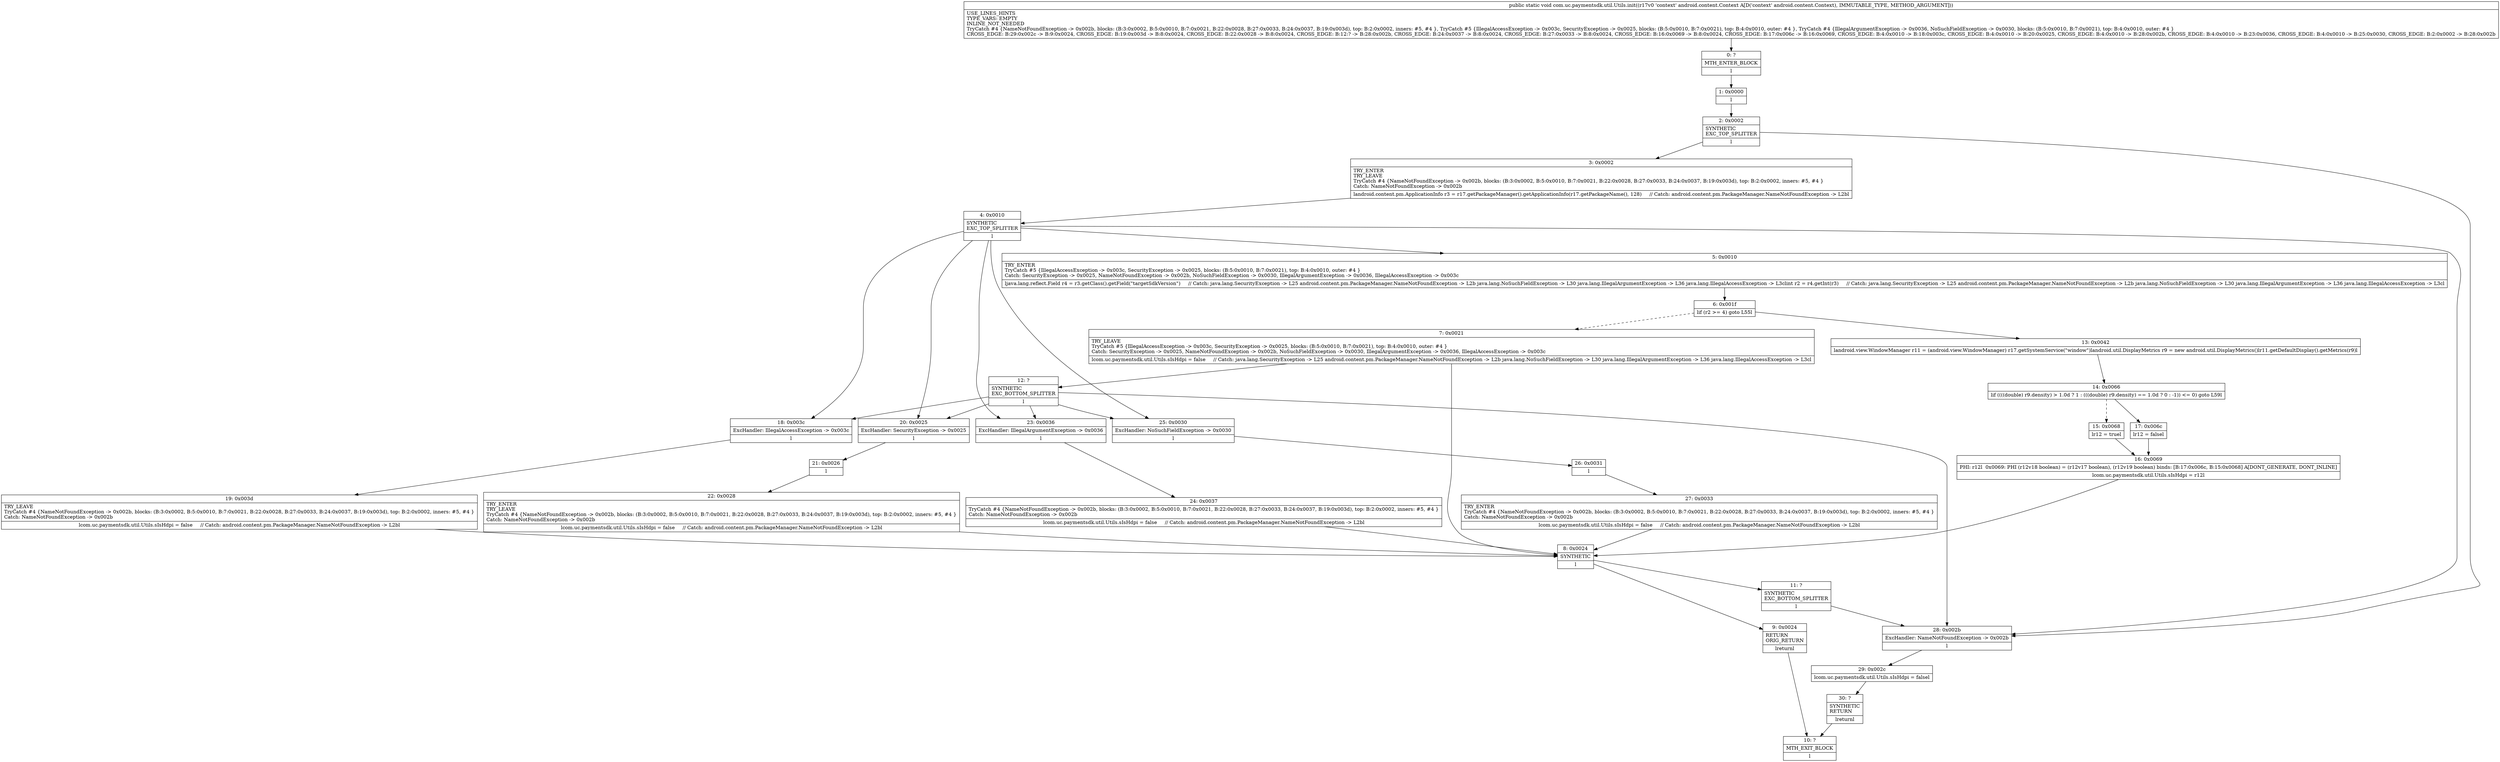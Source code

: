 digraph "CFG forcom.uc.paymentsdk.util.Utils.init(Landroid\/content\/Context;)V" {
Node_0 [shape=record,label="{0\:\ ?|MTH_ENTER_BLOCK\l|l}"];
Node_1 [shape=record,label="{1\:\ 0x0000|l}"];
Node_2 [shape=record,label="{2\:\ 0x0002|SYNTHETIC\lEXC_TOP_SPLITTER\l|l}"];
Node_3 [shape=record,label="{3\:\ 0x0002|TRY_ENTER\lTRY_LEAVE\lTryCatch #4 \{NameNotFoundException \-\> 0x002b, blocks: (B:3:0x0002, B:5:0x0010, B:7:0x0021, B:22:0x0028, B:27:0x0033, B:24:0x0037, B:19:0x003d), top: B:2:0x0002, inners: #5, #4 \}\lCatch: NameNotFoundException \-\> 0x002b\l|landroid.content.pm.ApplicationInfo r3 = r17.getPackageManager().getApplicationInfo(r17.getPackageName(), 128)     \/\/ Catch: android.content.pm.PackageManager.NameNotFoundException \-\> L2bl}"];
Node_4 [shape=record,label="{4\:\ 0x0010|SYNTHETIC\lEXC_TOP_SPLITTER\l|l}"];
Node_5 [shape=record,label="{5\:\ 0x0010|TRY_ENTER\lTryCatch #5 \{IllegalAccessException \-\> 0x003c, SecurityException \-\> 0x0025, blocks: (B:5:0x0010, B:7:0x0021), top: B:4:0x0010, outer: #4 \}\lCatch: SecurityException \-\> 0x0025, NameNotFoundException \-\> 0x002b, NoSuchFieldException \-\> 0x0030, IllegalArgumentException \-\> 0x0036, IllegalAccessException \-\> 0x003c\l|ljava.lang.reflect.Field r4 = r3.getClass().getField(\"targetSdkVersion\")     \/\/ Catch: java.lang.SecurityException \-\> L25 android.content.pm.PackageManager.NameNotFoundException \-\> L2b java.lang.NoSuchFieldException \-\> L30 java.lang.IllegalArgumentException \-\> L36 java.lang.IllegalAccessException \-\> L3clint r2 = r4.getInt(r3)     \/\/ Catch: java.lang.SecurityException \-\> L25 android.content.pm.PackageManager.NameNotFoundException \-\> L2b java.lang.NoSuchFieldException \-\> L30 java.lang.IllegalArgumentException \-\> L36 java.lang.IllegalAccessException \-\> L3cl}"];
Node_6 [shape=record,label="{6\:\ 0x001f|lif (r2 \>= 4) goto L55l}"];
Node_7 [shape=record,label="{7\:\ 0x0021|TRY_LEAVE\lTryCatch #5 \{IllegalAccessException \-\> 0x003c, SecurityException \-\> 0x0025, blocks: (B:5:0x0010, B:7:0x0021), top: B:4:0x0010, outer: #4 \}\lCatch: SecurityException \-\> 0x0025, NameNotFoundException \-\> 0x002b, NoSuchFieldException \-\> 0x0030, IllegalArgumentException \-\> 0x0036, IllegalAccessException \-\> 0x003c\l|lcom.uc.paymentsdk.util.Utils.sIsHdpi = false     \/\/ Catch: java.lang.SecurityException \-\> L25 android.content.pm.PackageManager.NameNotFoundException \-\> L2b java.lang.NoSuchFieldException \-\> L30 java.lang.IllegalArgumentException \-\> L36 java.lang.IllegalAccessException \-\> L3cl}"];
Node_8 [shape=record,label="{8\:\ 0x0024|SYNTHETIC\l|l}"];
Node_9 [shape=record,label="{9\:\ 0x0024|RETURN\lORIG_RETURN\l|lreturnl}"];
Node_10 [shape=record,label="{10\:\ ?|MTH_EXIT_BLOCK\l|l}"];
Node_11 [shape=record,label="{11\:\ ?|SYNTHETIC\lEXC_BOTTOM_SPLITTER\l|l}"];
Node_12 [shape=record,label="{12\:\ ?|SYNTHETIC\lEXC_BOTTOM_SPLITTER\l|l}"];
Node_13 [shape=record,label="{13\:\ 0x0042|landroid.view.WindowManager r11 = (android.view.WindowManager) r17.getSystemService(\"window\")landroid.util.DisplayMetrics r9 = new android.util.DisplayMetrics()lr11.getDefaultDisplay().getMetrics(r9)l}"];
Node_14 [shape=record,label="{14\:\ 0x0066|lif ((((double) r9.density) \> 1.0d ? 1 : (((double) r9.density) == 1.0d ? 0 : \-1)) \<= 0) goto L59l}"];
Node_15 [shape=record,label="{15\:\ 0x0068|lr12 = truel}"];
Node_16 [shape=record,label="{16\:\ 0x0069|PHI: r12l  0x0069: PHI (r12v18 boolean) = (r12v17 boolean), (r12v19 boolean) binds: [B:17:0x006c, B:15:0x0068] A[DONT_GENERATE, DONT_INLINE]\l|lcom.uc.paymentsdk.util.Utils.sIsHdpi = r12l}"];
Node_17 [shape=record,label="{17\:\ 0x006c|lr12 = falsel}"];
Node_18 [shape=record,label="{18\:\ 0x003c|ExcHandler: IllegalAccessException \-\> 0x003c\l|l}"];
Node_19 [shape=record,label="{19\:\ 0x003d|TRY_LEAVE\lTryCatch #4 \{NameNotFoundException \-\> 0x002b, blocks: (B:3:0x0002, B:5:0x0010, B:7:0x0021, B:22:0x0028, B:27:0x0033, B:24:0x0037, B:19:0x003d), top: B:2:0x0002, inners: #5, #4 \}\lCatch: NameNotFoundException \-\> 0x002b\l|lcom.uc.paymentsdk.util.Utils.sIsHdpi = false     \/\/ Catch: android.content.pm.PackageManager.NameNotFoundException \-\> L2bl}"];
Node_20 [shape=record,label="{20\:\ 0x0025|ExcHandler: SecurityException \-\> 0x0025\l|l}"];
Node_21 [shape=record,label="{21\:\ 0x0026|l}"];
Node_22 [shape=record,label="{22\:\ 0x0028|TRY_ENTER\lTRY_LEAVE\lTryCatch #4 \{NameNotFoundException \-\> 0x002b, blocks: (B:3:0x0002, B:5:0x0010, B:7:0x0021, B:22:0x0028, B:27:0x0033, B:24:0x0037, B:19:0x003d), top: B:2:0x0002, inners: #5, #4 \}\lCatch: NameNotFoundException \-\> 0x002b\l|lcom.uc.paymentsdk.util.Utils.sIsHdpi = false     \/\/ Catch: android.content.pm.PackageManager.NameNotFoundException \-\> L2bl}"];
Node_23 [shape=record,label="{23\:\ 0x0036|ExcHandler: IllegalArgumentException \-\> 0x0036\l|l}"];
Node_24 [shape=record,label="{24\:\ 0x0037|TryCatch #4 \{NameNotFoundException \-\> 0x002b, blocks: (B:3:0x0002, B:5:0x0010, B:7:0x0021, B:22:0x0028, B:27:0x0033, B:24:0x0037, B:19:0x003d), top: B:2:0x0002, inners: #5, #4 \}\lCatch: NameNotFoundException \-\> 0x002b\l|lcom.uc.paymentsdk.util.Utils.sIsHdpi = false     \/\/ Catch: android.content.pm.PackageManager.NameNotFoundException \-\> L2bl}"];
Node_25 [shape=record,label="{25\:\ 0x0030|ExcHandler: NoSuchFieldException \-\> 0x0030\l|l}"];
Node_26 [shape=record,label="{26\:\ 0x0031|l}"];
Node_27 [shape=record,label="{27\:\ 0x0033|TRY_ENTER\lTryCatch #4 \{NameNotFoundException \-\> 0x002b, blocks: (B:3:0x0002, B:5:0x0010, B:7:0x0021, B:22:0x0028, B:27:0x0033, B:24:0x0037, B:19:0x003d), top: B:2:0x0002, inners: #5, #4 \}\lCatch: NameNotFoundException \-\> 0x002b\l|lcom.uc.paymentsdk.util.Utils.sIsHdpi = false     \/\/ Catch: android.content.pm.PackageManager.NameNotFoundException \-\> L2bl}"];
Node_28 [shape=record,label="{28\:\ 0x002b|ExcHandler: NameNotFoundException \-\> 0x002b\l|l}"];
Node_29 [shape=record,label="{29\:\ 0x002c|lcom.uc.paymentsdk.util.Utils.sIsHdpi = falsel}"];
Node_30 [shape=record,label="{30\:\ ?|SYNTHETIC\lRETURN\l|lreturnl}"];
MethodNode[shape=record,label="{public static void com.uc.paymentsdk.util.Utils.init((r17v0 'context' android.content.Context A[D('context' android.content.Context), IMMUTABLE_TYPE, METHOD_ARGUMENT]))  | USE_LINES_HINTS\lTYPE_VARS: EMPTY\lINLINE_NOT_NEEDED\lTryCatch #4 \{NameNotFoundException \-\> 0x002b, blocks: (B:3:0x0002, B:5:0x0010, B:7:0x0021, B:22:0x0028, B:27:0x0033, B:24:0x0037, B:19:0x003d), top: B:2:0x0002, inners: #5, #4 \}, TryCatch #5 \{IllegalAccessException \-\> 0x003c, SecurityException \-\> 0x0025, blocks: (B:5:0x0010, B:7:0x0021), top: B:4:0x0010, outer: #4 \}, TryCatch #4 \{IllegalArgumentException \-\> 0x0036, NoSuchFieldException \-\> 0x0030, blocks: (B:5:0x0010, B:7:0x0021), top: B:4:0x0010, outer: #4 \}\lCROSS_EDGE: B:29:0x002c \-\> B:9:0x0024, CROSS_EDGE: B:19:0x003d \-\> B:8:0x0024, CROSS_EDGE: B:22:0x0028 \-\> B:8:0x0024, CROSS_EDGE: B:12:? \-\> B:28:0x002b, CROSS_EDGE: B:24:0x0037 \-\> B:8:0x0024, CROSS_EDGE: B:27:0x0033 \-\> B:8:0x0024, CROSS_EDGE: B:16:0x0069 \-\> B:8:0x0024, CROSS_EDGE: B:17:0x006c \-\> B:16:0x0069, CROSS_EDGE: B:4:0x0010 \-\> B:18:0x003c, CROSS_EDGE: B:4:0x0010 \-\> B:20:0x0025, CROSS_EDGE: B:4:0x0010 \-\> B:28:0x002b, CROSS_EDGE: B:4:0x0010 \-\> B:23:0x0036, CROSS_EDGE: B:4:0x0010 \-\> B:25:0x0030, CROSS_EDGE: B:2:0x0002 \-\> B:28:0x002b\l}"];
MethodNode -> Node_0;
Node_0 -> Node_1;
Node_1 -> Node_2;
Node_2 -> Node_3;
Node_2 -> Node_28;
Node_3 -> Node_4;
Node_4 -> Node_5;
Node_4 -> Node_18;
Node_4 -> Node_20;
Node_4 -> Node_28;
Node_4 -> Node_23;
Node_4 -> Node_25;
Node_5 -> Node_6;
Node_6 -> Node_7[style=dashed];
Node_6 -> Node_13;
Node_7 -> Node_8;
Node_7 -> Node_12;
Node_8 -> Node_9;
Node_8 -> Node_11;
Node_9 -> Node_10;
Node_11 -> Node_28;
Node_12 -> Node_18;
Node_12 -> Node_20;
Node_12 -> Node_28;
Node_12 -> Node_23;
Node_12 -> Node_25;
Node_13 -> Node_14;
Node_14 -> Node_15[style=dashed];
Node_14 -> Node_17;
Node_15 -> Node_16;
Node_16 -> Node_8;
Node_17 -> Node_16;
Node_18 -> Node_19;
Node_19 -> Node_8;
Node_20 -> Node_21;
Node_21 -> Node_22;
Node_22 -> Node_8;
Node_23 -> Node_24;
Node_24 -> Node_8;
Node_25 -> Node_26;
Node_26 -> Node_27;
Node_27 -> Node_8;
Node_28 -> Node_29;
Node_29 -> Node_30;
Node_30 -> Node_10;
}

